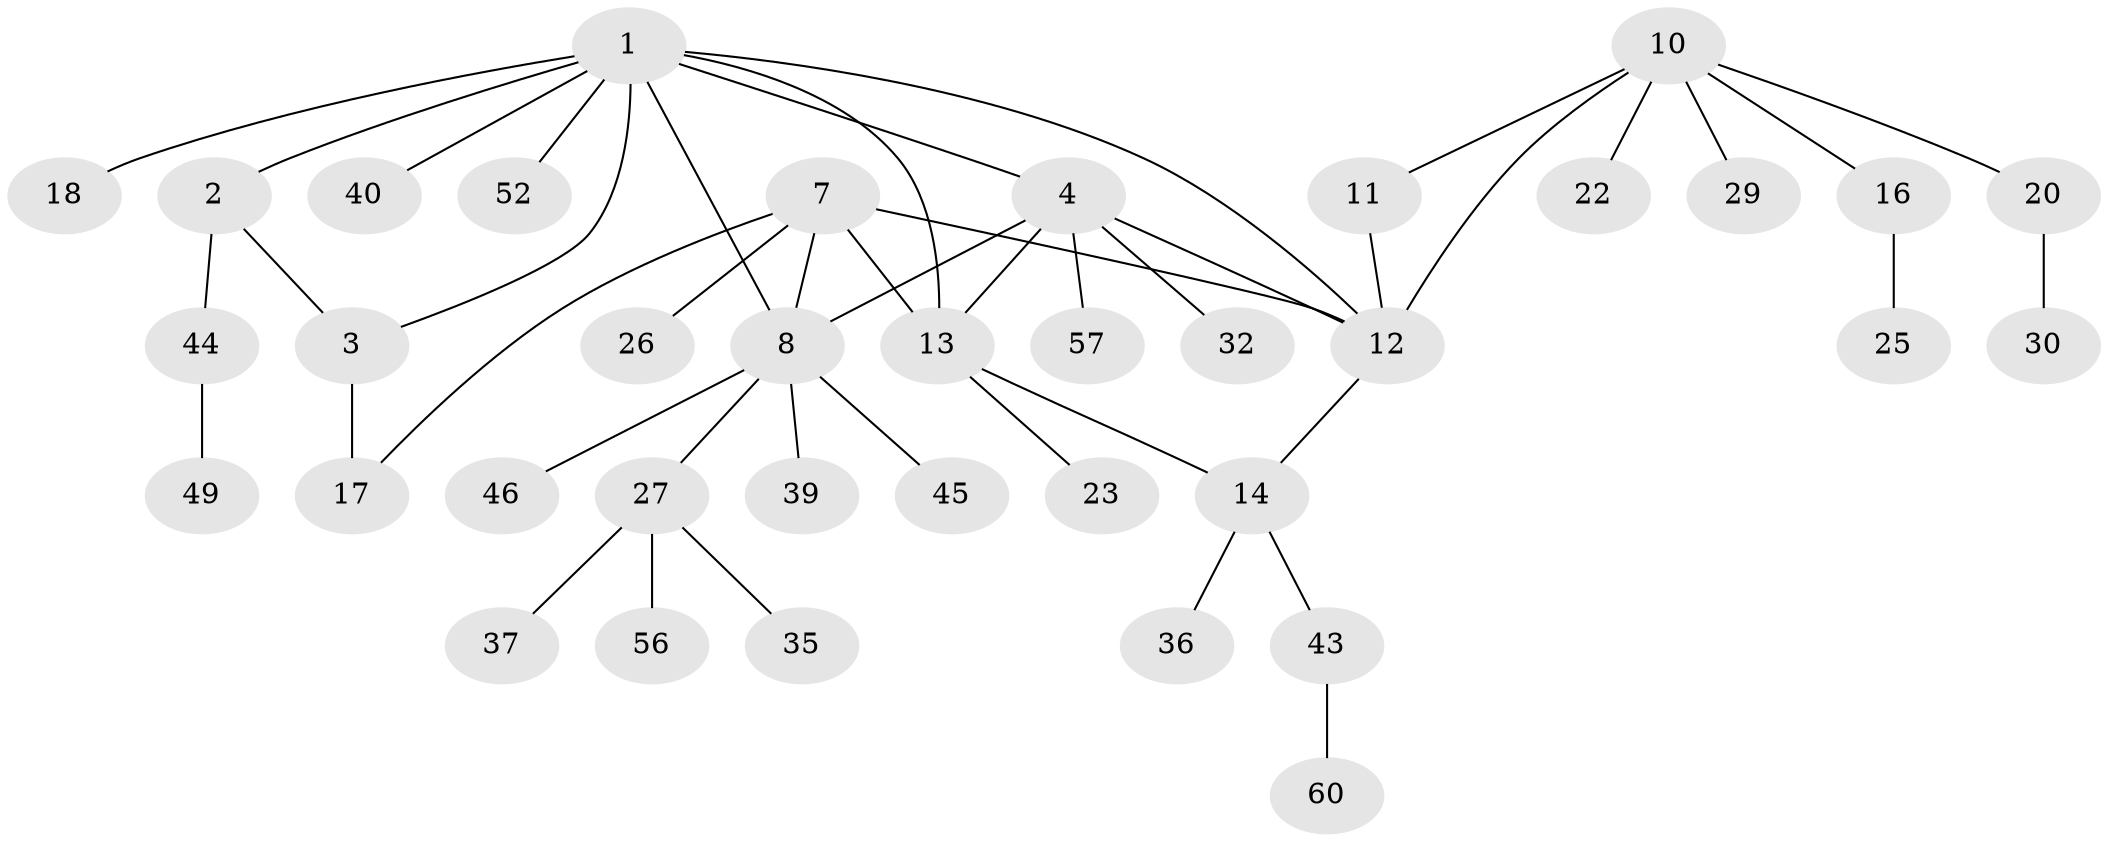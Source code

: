 // original degree distribution, {9: 0.016129032258064516, 3: 0.0967741935483871, 5: 0.04838709677419355, 6: 0.06451612903225806, 4: 0.04838709677419355, 8: 0.016129032258064516, 2: 0.16129032258064516, 7: 0.016129032258064516, 1: 0.532258064516129}
// Generated by graph-tools (version 1.1) at 2025/19/03/04/25 18:19:37]
// undirected, 37 vertices, 45 edges
graph export_dot {
graph [start="1"]
  node [color=gray90,style=filled];
  1;
  2;
  3;
  4 [super="+5"];
  7;
  8 [super="+9"];
  10 [super="+28+51"];
  11;
  12;
  13 [super="+58+15"];
  14 [super="+19+31+21"];
  16;
  17 [super="+38+42"];
  18;
  20 [super="+33"];
  22;
  23;
  25;
  26 [super="+48"];
  27;
  29 [super="+61"];
  30;
  32 [super="+47"];
  35;
  36;
  37;
  39;
  40 [super="+59+62"];
  43;
  44;
  45;
  46;
  49;
  52;
  56;
  57;
  60;
  1 -- 2;
  1 -- 3;
  1 -- 12;
  1 -- 13;
  1 -- 18;
  1 -- 40;
  1 -- 52;
  1 -- 4;
  1 -- 8;
  2 -- 3;
  2 -- 44;
  3 -- 17;
  4 -- 12;
  4 -- 13;
  4 -- 57;
  4 -- 32;
  4 -- 8;
  7 -- 8 [weight=2];
  7 -- 12;
  7 -- 17;
  7 -- 26;
  7 -- 13;
  8 -- 27;
  8 -- 39;
  8 -- 46;
  8 -- 45;
  10 -- 11;
  10 -- 12;
  10 -- 16;
  10 -- 20;
  10 -- 22;
  10 -- 29;
  11 -- 12;
  12 -- 14;
  13 -- 14 [weight=2];
  13 -- 23;
  14 -- 36;
  14 -- 43;
  16 -- 25;
  20 -- 30;
  27 -- 35;
  27 -- 37;
  27 -- 56;
  43 -- 60;
  44 -- 49;
}
